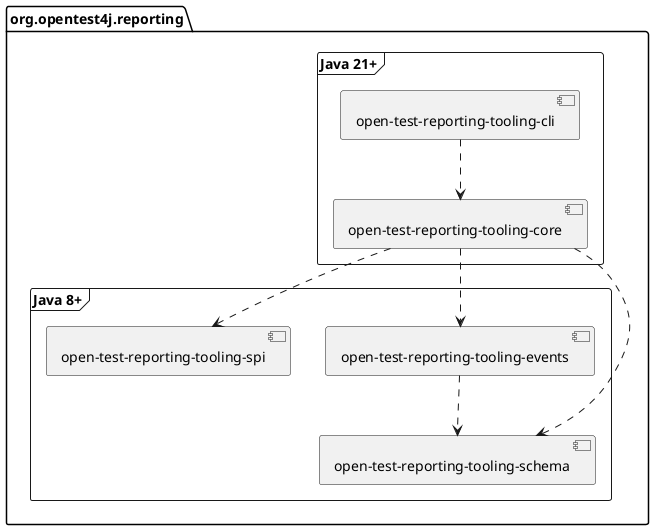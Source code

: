 @startuml

skinparam {
    defaultFontName sans-serif
}

package org.opentest4j.reporting {
    frame "Java 21+" {
        [open-test-reporting-tooling-cli] as cli
        [open-test-reporting-tooling-core] as tooling_core
    }
    frame "Java 8+" {
        [open-test-reporting-tooling-events] as events
        [open-test-reporting-tooling-schema] as schema
        [open-test-reporting-tooling-spi] as tooling_spi
    }
}

cli ..> tooling_core

events ..> schema

tooling_core ..> schema
tooling_core ..> events
tooling_core ..> tooling_spi

@enduml
